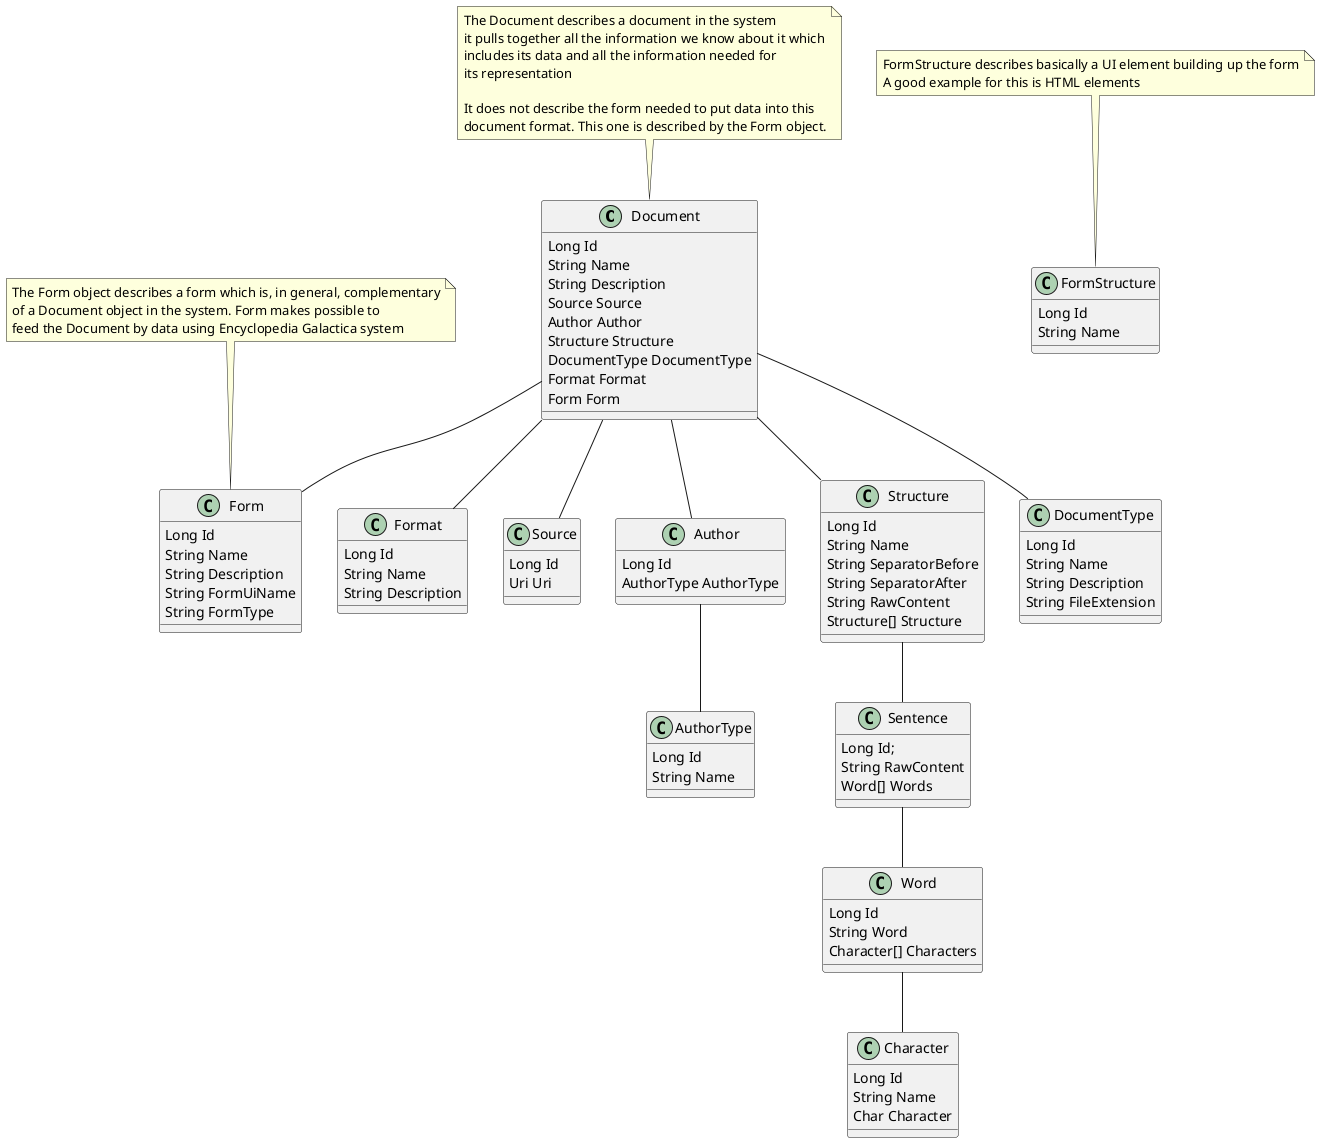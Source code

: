 @startuml

class Document {
    Long Id
    String Name
    String Description
    Source Source
    Author Author
    Structure Structure
    DocumentType DocumentType
    Format Format
    Form Form
}
note top of Document 
    The Document describes a document in the system
    it pulls together all the information we know about it which
    includes its data and all the information needed for
    its representation
    
    It does not describe the form needed to put data into this
    document format. This one is described by the Form object.
end note

class Form {
    Long Id
    String Name
    String Description
    String FormUiName
    String FormType
}

note top of Form
    The Form object describes a form which is, in general, complementary
    of a Document object in the system. Form makes possible to
    feed the Document by data using Encyclopedia Galactica system
end note

class FormStructure {
    Long Id
    String Name
}

note top of FormStructure
    FormStructure describes basically a UI element building up the form
    A good example for this is HTML elements
end note

class Format {
    Long Id
    String Name
    String Description
}

class Source {
    Long Id
    Uri Uri
}

class Author {
    Long Id
    AuthorType AuthorType
}

class AuthorType {
    Long Id
    String Name
}

class Structure {
    Long Id
    String Name
    String SeparatorBefore
    String SeparatorAfter
    String RawContent
    Structure[] Structure
}

class Sentence {
    Long Id;
    String RawContent
    Word[] Words
}

class Word{
    Long Id
    String Word
    Character[] Characters
}

class Character{
    Long Id
    String Name
    Char Character
}

class DocumentType {
    Long Id
    String Name
    String Description
    String FileExtension
}

Document -- Source
Document -- Author
Document -- DocumentType
Author -- AuthorType
Document -- Structure
Structure -- Sentence
Sentence -- Word
Word -- Character
Document -- Format
Document -- Form
@enduml
